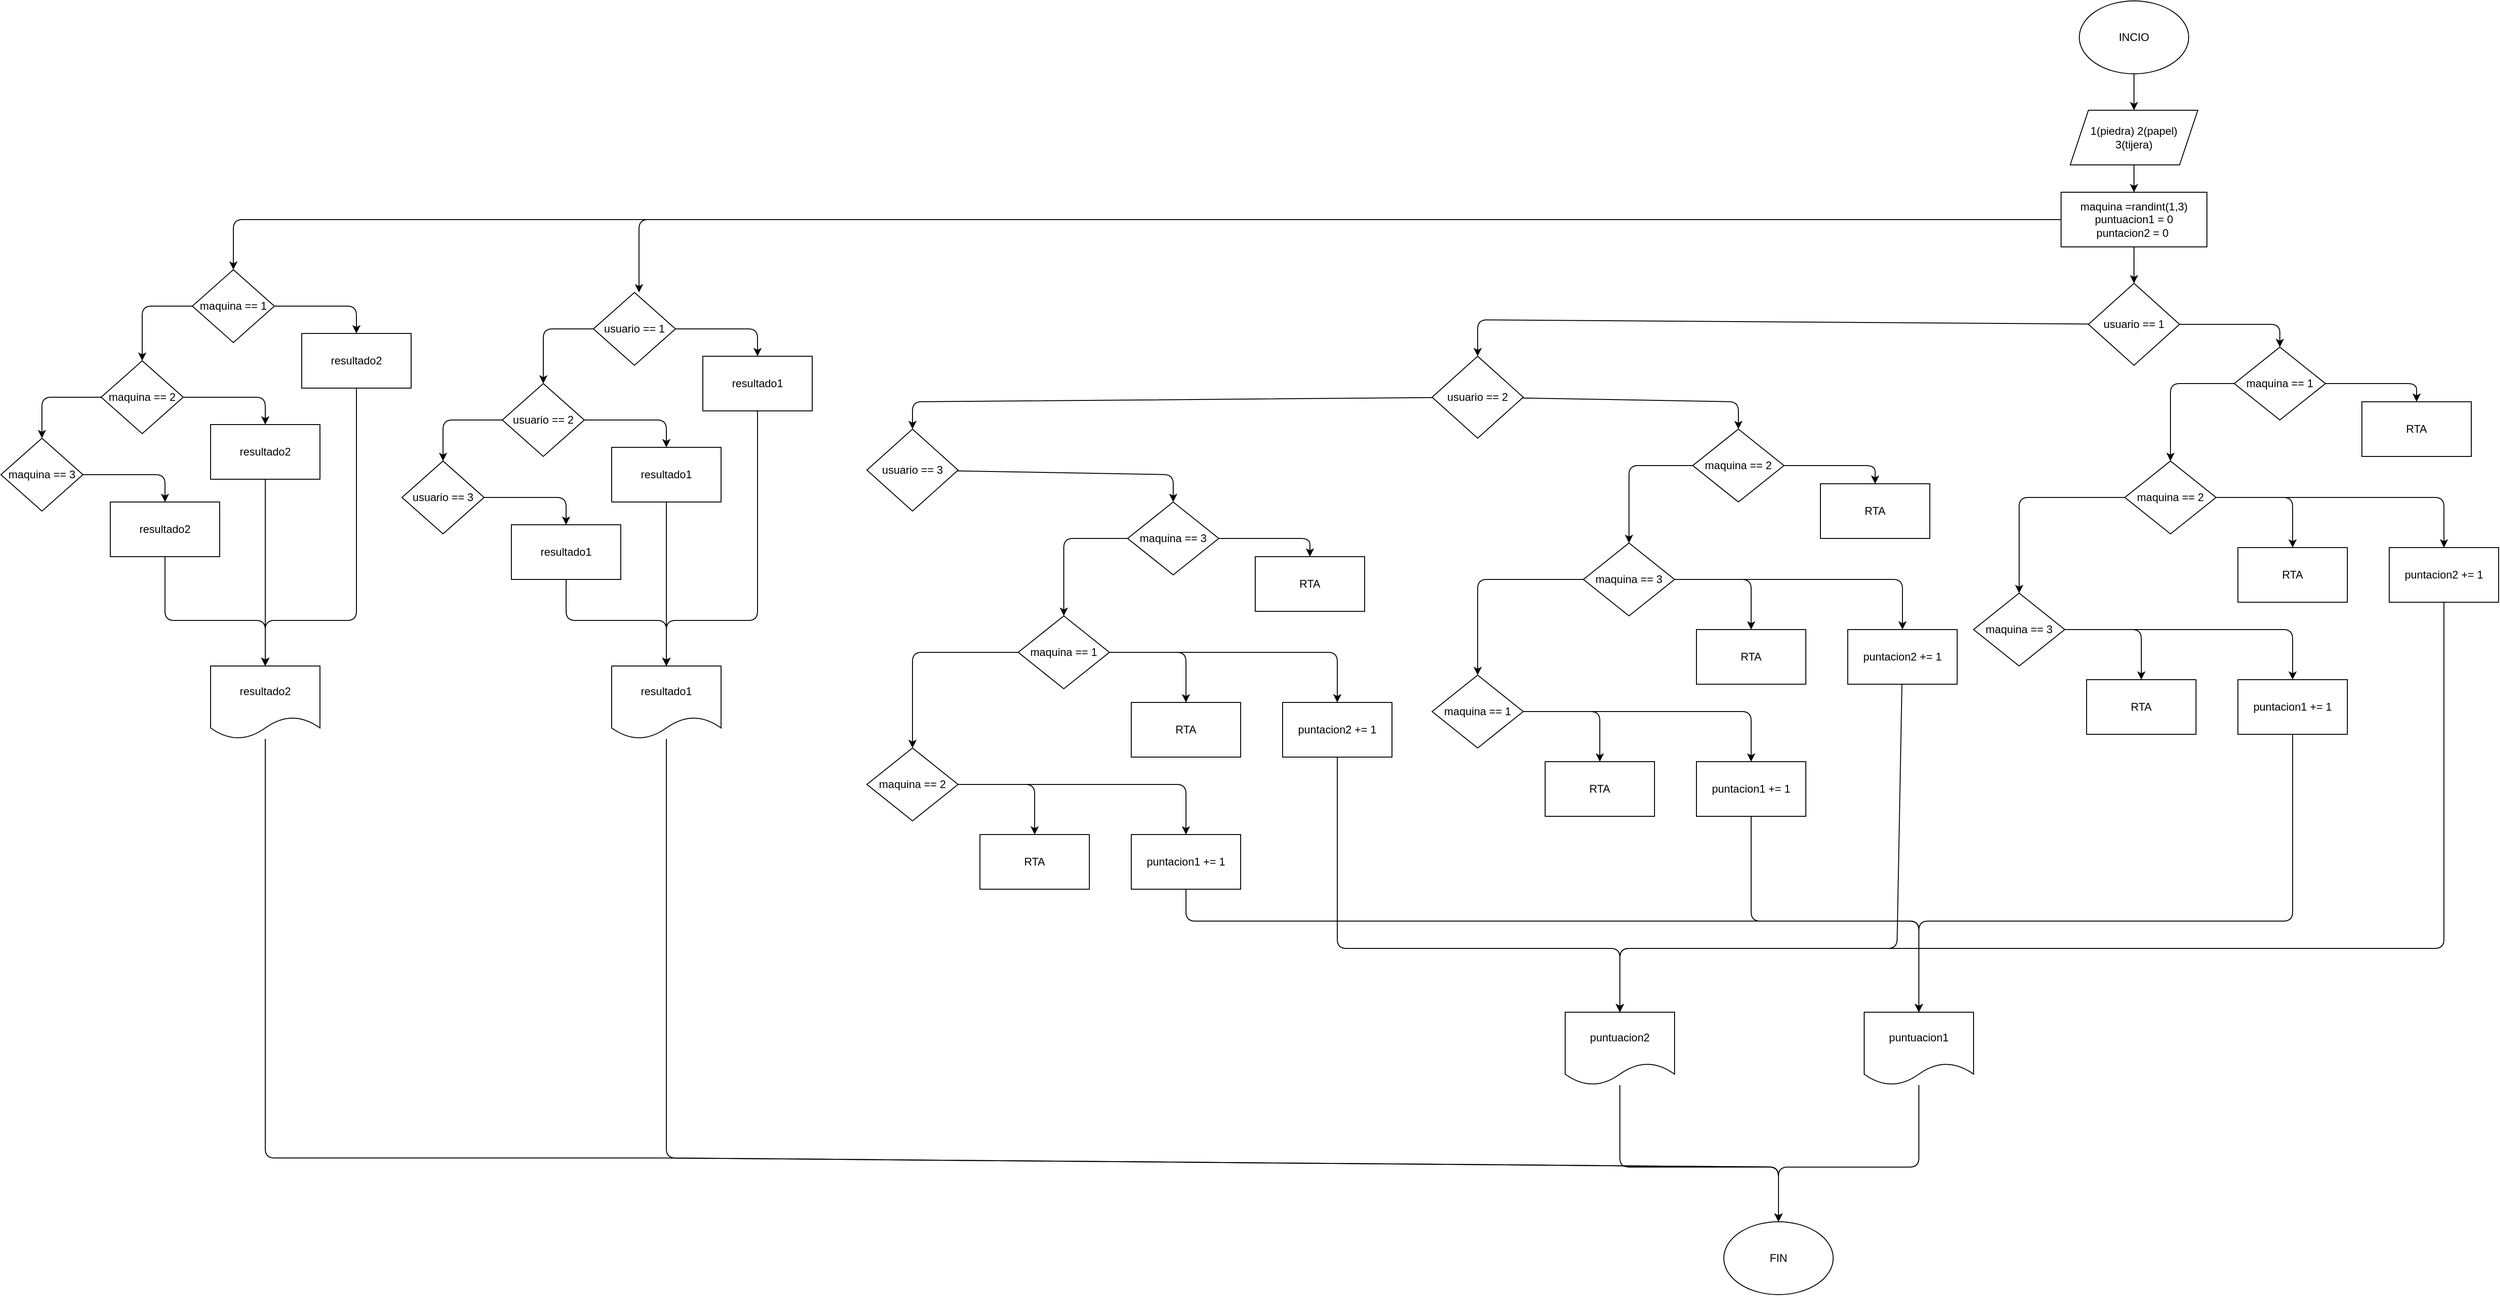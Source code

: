 <mxfile>
    <diagram id="rNxZv9pSfiDMrnD4xm6T" name="Página-1">
        <mxGraphModel dx="3521" dy="514" grid="1" gridSize="10" guides="1" tooltips="1" connect="1" arrows="1" fold="1" page="1" pageScale="1" pageWidth="827" pageHeight="1169" math="0" shadow="0">
            <root>
                <mxCell id="0"/>
                <mxCell id="1" parent="0"/>
                <mxCell id="9" value="" style="edgeStyle=none;html=1;" parent="1" source="2" target="8" edge="1">
                    <mxGeometry relative="1" as="geometry"/>
                </mxCell>
                <mxCell id="2" value="INCIO" style="ellipse;whiteSpace=wrap;html=1;" parent="1" vertex="1">
                    <mxGeometry x="380" y="40" width="120" height="80" as="geometry"/>
                </mxCell>
                <mxCell id="11" value="" style="edgeStyle=none;html=1;" edge="1" parent="1" source="8" target="10">
                    <mxGeometry relative="1" as="geometry"/>
                </mxCell>
                <mxCell id="8" value="1(piedra) 2(papel)&lt;br&gt;3(tijera)" style="shape=parallelogram;perimeter=parallelogramPerimeter;whiteSpace=wrap;html=1;fixedSize=1;" parent="1" vertex="1">
                    <mxGeometry x="370" y="160" width="140" height="60" as="geometry"/>
                </mxCell>
                <mxCell id="13" value="" style="edgeStyle=none;html=1;" edge="1" parent="1" source="10" target="12">
                    <mxGeometry relative="1" as="geometry"/>
                </mxCell>
                <mxCell id="69" style="edgeStyle=none;html=1;" edge="1" parent="1" source="10">
                    <mxGeometry relative="1" as="geometry">
                        <mxPoint x="-1200" y="360" as="targetPoint"/>
                        <Array as="points">
                            <mxPoint x="-1200" y="280"/>
                        </Array>
                    </mxGeometry>
                </mxCell>
                <mxCell id="93" style="edgeStyle=none;html=1;entryX=0.5;entryY=0;entryDx=0;entryDy=0;" edge="1" parent="1" source="10" target="84">
                    <mxGeometry relative="1" as="geometry">
                        <Array as="points">
                            <mxPoint x="-1645" y="280"/>
                        </Array>
                    </mxGeometry>
                </mxCell>
                <mxCell id="10" value="maquina =randint(1,3)&lt;br&gt;puntuacion1 = 0&lt;br&gt;puntacion2 = 0&amp;nbsp;" style="whiteSpace=wrap;html=1;" vertex="1" parent="1">
                    <mxGeometry x="360" y="250" width="160" height="60" as="geometry"/>
                </mxCell>
                <mxCell id="17" value="" style="edgeStyle=none;html=1;" edge="1" parent="1" source="12" target="16">
                    <mxGeometry relative="1" as="geometry">
                        <Array as="points">
                            <mxPoint x="600" y="395"/>
                        </Array>
                    </mxGeometry>
                </mxCell>
                <mxCell id="49" style="edgeStyle=none;html=1;entryX=0.5;entryY=0;entryDx=0;entryDy=0;" edge="1" parent="1" source="12" target="33">
                    <mxGeometry relative="1" as="geometry">
                        <Array as="points">
                            <mxPoint x="-280" y="390"/>
                        </Array>
                    </mxGeometry>
                </mxCell>
                <mxCell id="12" value="usuario == 1" style="rhombus;whiteSpace=wrap;html=1;" vertex="1" parent="1">
                    <mxGeometry x="390" y="350" width="100" height="90" as="geometry"/>
                </mxCell>
                <mxCell id="19" style="edgeStyle=none;html=1;entryX=0.5;entryY=0;entryDx=0;entryDy=0;" edge="1" parent="1" source="16" target="18">
                    <mxGeometry relative="1" as="geometry">
                        <Array as="points">
                            <mxPoint x="750" y="460"/>
                            <mxPoint x="750" y="480"/>
                        </Array>
                    </mxGeometry>
                </mxCell>
                <mxCell id="25" style="edgeStyle=none;html=1;entryX=0.5;entryY=0;entryDx=0;entryDy=0;" edge="1" parent="1" source="16" target="21">
                    <mxGeometry relative="1" as="geometry">
                        <Array as="points">
                            <mxPoint x="480" y="460"/>
                        </Array>
                    </mxGeometry>
                </mxCell>
                <mxCell id="16" value="maquina == 1" style="rhombus;whiteSpace=wrap;html=1;" vertex="1" parent="1">
                    <mxGeometry x="550" y="420" width="100" height="80" as="geometry"/>
                </mxCell>
                <mxCell id="18" value="RTA" style="rounded=0;whiteSpace=wrap;html=1;" vertex="1" parent="1">
                    <mxGeometry x="690" y="480" width="120" height="60" as="geometry"/>
                </mxCell>
                <mxCell id="20" style="edgeStyle=none;html=1;entryX=0.5;entryY=0;entryDx=0;entryDy=0;" edge="1" source="21" target="22" parent="1">
                    <mxGeometry relative="1" as="geometry">
                        <Array as="points">
                            <mxPoint x="614" y="585"/>
                        </Array>
                    </mxGeometry>
                </mxCell>
                <mxCell id="24" style="edgeStyle=none;html=1;entryX=0.5;entryY=0;entryDx=0;entryDy=0;" edge="1" parent="1" source="21" target="23">
                    <mxGeometry relative="1" as="geometry">
                        <Array as="points">
                            <mxPoint x="780" y="585"/>
                        </Array>
                    </mxGeometry>
                </mxCell>
                <mxCell id="31" style="edgeStyle=none;html=1;entryX=0.5;entryY=0;entryDx=0;entryDy=0;" edge="1" parent="1" source="21" target="28">
                    <mxGeometry relative="1" as="geometry">
                        <Array as="points">
                            <mxPoint x="314" y="585"/>
                        </Array>
                    </mxGeometry>
                </mxCell>
                <mxCell id="21" value="maquina == 2" style="rhombus;whiteSpace=wrap;html=1;" vertex="1" parent="1">
                    <mxGeometry x="430" y="545" width="100" height="80" as="geometry"/>
                </mxCell>
                <mxCell id="22" value="RTA" style="rounded=0;whiteSpace=wrap;html=1;" vertex="1" parent="1">
                    <mxGeometry x="554" y="640" width="120" height="60" as="geometry"/>
                </mxCell>
                <mxCell id="103" style="edgeStyle=none;html=1;entryX=0.5;entryY=0;entryDx=0;entryDy=0;" edge="1" parent="1" source="23" target="96">
                    <mxGeometry relative="1" as="geometry">
                        <Array as="points">
                            <mxPoint x="780" y="1080"/>
                            <mxPoint x="-124" y="1080"/>
                        </Array>
                    </mxGeometry>
                </mxCell>
                <mxCell id="23" value="puntacion2 += 1" style="rounded=0;whiteSpace=wrap;html=1;" vertex="1" parent="1">
                    <mxGeometry x="720" y="640" width="120" height="60" as="geometry"/>
                </mxCell>
                <mxCell id="26" style="edgeStyle=none;html=1;entryX=0.5;entryY=0;entryDx=0;entryDy=0;" edge="1" source="28" target="29" parent="1">
                    <mxGeometry relative="1" as="geometry">
                        <Array as="points">
                            <mxPoint x="448" y="730"/>
                        </Array>
                    </mxGeometry>
                </mxCell>
                <mxCell id="27" style="edgeStyle=none;html=1;entryX=0.5;entryY=0;entryDx=0;entryDy=0;" edge="1" source="28" target="30" parent="1">
                    <mxGeometry relative="1" as="geometry">
                        <Array as="points">
                            <mxPoint x="614" y="730"/>
                        </Array>
                    </mxGeometry>
                </mxCell>
                <mxCell id="28" value="maquina == 3" style="rhombus;whiteSpace=wrap;html=1;" vertex="1" parent="1">
                    <mxGeometry x="264" y="690" width="100" height="80" as="geometry"/>
                </mxCell>
                <mxCell id="29" value="RTA" style="rounded=0;whiteSpace=wrap;html=1;" vertex="1" parent="1">
                    <mxGeometry x="388" y="785" width="120" height="60" as="geometry"/>
                </mxCell>
                <mxCell id="97" style="edgeStyle=none;html=1;entryX=0.5;entryY=0;entryDx=0;entryDy=0;" edge="1" parent="1" source="30" target="95">
                    <mxGeometry relative="1" as="geometry">
                        <Array as="points">
                            <mxPoint x="614" y="1050"/>
                            <mxPoint x="204" y="1050"/>
                        </Array>
                    </mxGeometry>
                </mxCell>
                <mxCell id="30" value="puntacion1 += 1" style="rounded=0;whiteSpace=wrap;html=1;" vertex="1" parent="1">
                    <mxGeometry x="554" y="785" width="120" height="60" as="geometry"/>
                </mxCell>
                <mxCell id="50" style="edgeStyle=none;html=1;entryX=0.5;entryY=0;entryDx=0;entryDy=0;" edge="1" parent="1" source="33" target="36">
                    <mxGeometry relative="1" as="geometry">
                        <Array as="points">
                            <mxPoint x="6" y="480"/>
                        </Array>
                    </mxGeometry>
                </mxCell>
                <mxCell id="68" style="edgeStyle=none;html=1;entryX=0.5;entryY=0;entryDx=0;entryDy=0;" edge="1" parent="1" source="33" target="52">
                    <mxGeometry relative="1" as="geometry">
                        <Array as="points">
                            <mxPoint x="-900" y="480"/>
                        </Array>
                    </mxGeometry>
                </mxCell>
                <mxCell id="33" value="usuario == 2" style="rhombus;whiteSpace=wrap;html=1;" vertex="1" parent="1">
                    <mxGeometry x="-330" y="430" width="100" height="90" as="geometry"/>
                </mxCell>
                <mxCell id="34" style="edgeStyle=none;html=1;entryX=0.5;entryY=0;entryDx=0;entryDy=0;" edge="1" source="36" target="37" parent="1">
                    <mxGeometry relative="1" as="geometry">
                        <Array as="points">
                            <mxPoint x="156" y="550"/>
                            <mxPoint x="156" y="570"/>
                        </Array>
                    </mxGeometry>
                </mxCell>
                <mxCell id="35" style="edgeStyle=none;html=1;entryX=0.5;entryY=0;entryDx=0;entryDy=0;" edge="1" source="36" target="41" parent="1">
                    <mxGeometry relative="1" as="geometry">
                        <Array as="points">
                            <mxPoint x="-114" y="550"/>
                        </Array>
                    </mxGeometry>
                </mxCell>
                <mxCell id="36" value="maquina == 2" style="rhombus;whiteSpace=wrap;html=1;" vertex="1" parent="1">
                    <mxGeometry x="-44" y="510" width="100" height="80" as="geometry"/>
                </mxCell>
                <mxCell id="37" value="RTA" style="rounded=0;whiteSpace=wrap;html=1;" vertex="1" parent="1">
                    <mxGeometry x="96" y="570" width="120" height="60" as="geometry"/>
                </mxCell>
                <mxCell id="38" style="edgeStyle=none;html=1;entryX=0.5;entryY=0;entryDx=0;entryDy=0;" edge="1" source="41" target="42" parent="1">
                    <mxGeometry relative="1" as="geometry">
                        <Array as="points">
                            <mxPoint x="20" y="675"/>
                        </Array>
                    </mxGeometry>
                </mxCell>
                <mxCell id="39" style="edgeStyle=none;html=1;entryX=0.5;entryY=0;entryDx=0;entryDy=0;" edge="1" source="41" target="43" parent="1">
                    <mxGeometry relative="1" as="geometry">
                        <Array as="points">
                            <mxPoint x="186" y="675"/>
                        </Array>
                    </mxGeometry>
                </mxCell>
                <mxCell id="40" style="edgeStyle=none;html=1;entryX=0.5;entryY=0;entryDx=0;entryDy=0;" edge="1" source="41" target="46" parent="1">
                    <mxGeometry relative="1" as="geometry">
                        <Array as="points">
                            <mxPoint x="-280" y="675"/>
                        </Array>
                    </mxGeometry>
                </mxCell>
                <mxCell id="41" value="maquina == 3" style="rhombus;whiteSpace=wrap;html=1;" vertex="1" parent="1">
                    <mxGeometry x="-164" y="635" width="100" height="80" as="geometry"/>
                </mxCell>
                <mxCell id="42" value="RTA" style="rounded=0;whiteSpace=wrap;html=1;" vertex="1" parent="1">
                    <mxGeometry x="-40" y="730" width="120" height="60" as="geometry"/>
                </mxCell>
                <mxCell id="102" style="edgeStyle=none;html=1;entryX=0.5;entryY=0;entryDx=0;entryDy=0;" edge="1" parent="1" source="43" target="96">
                    <mxGeometry relative="1" as="geometry">
                        <Array as="points">
                            <mxPoint x="180" y="1080"/>
                            <mxPoint x="-124" y="1080"/>
                        </Array>
                    </mxGeometry>
                </mxCell>
                <mxCell id="43" value="puntacion2 += 1" style="rounded=0;whiteSpace=wrap;html=1;" vertex="1" parent="1">
                    <mxGeometry x="126" y="730" width="120" height="60" as="geometry"/>
                </mxCell>
                <mxCell id="44" style="edgeStyle=none;html=1;entryX=0.5;entryY=0;entryDx=0;entryDy=0;" edge="1" source="46" target="47" parent="1">
                    <mxGeometry relative="1" as="geometry">
                        <Array as="points">
                            <mxPoint x="-146" y="820"/>
                        </Array>
                    </mxGeometry>
                </mxCell>
                <mxCell id="45" style="edgeStyle=none;html=1;entryX=0.5;entryY=0;entryDx=0;entryDy=0;" edge="1" source="46" target="48" parent="1">
                    <mxGeometry relative="1" as="geometry">
                        <Array as="points">
                            <mxPoint x="20" y="820"/>
                        </Array>
                    </mxGeometry>
                </mxCell>
                <mxCell id="46" value="maquina == 1" style="rhombus;whiteSpace=wrap;html=1;" vertex="1" parent="1">
                    <mxGeometry x="-330" y="780" width="100" height="80" as="geometry"/>
                </mxCell>
                <mxCell id="47" value="RTA" style="rounded=0;whiteSpace=wrap;html=1;" vertex="1" parent="1">
                    <mxGeometry x="-206" y="875" width="120" height="60" as="geometry"/>
                </mxCell>
                <mxCell id="98" style="edgeStyle=none;html=1;entryX=0.5;entryY=0;entryDx=0;entryDy=0;" edge="1" parent="1" source="48" target="95">
                    <mxGeometry relative="1" as="geometry">
                        <Array as="points">
                            <mxPoint x="20" y="1050"/>
                            <mxPoint x="204" y="1050"/>
                        </Array>
                    </mxGeometry>
                </mxCell>
                <mxCell id="48" value="puntacion1 += 1" style="rounded=0;whiteSpace=wrap;html=1;" vertex="1" parent="1">
                    <mxGeometry x="-40" y="875" width="120" height="60" as="geometry"/>
                </mxCell>
                <mxCell id="51" style="edgeStyle=none;html=1;entryX=0.5;entryY=0;entryDx=0;entryDy=0;" edge="1" source="52" target="55" parent="1">
                    <mxGeometry relative="1" as="geometry">
                        <Array as="points">
                            <mxPoint x="-614" y="560"/>
                        </Array>
                    </mxGeometry>
                </mxCell>
                <mxCell id="52" value="usuario == 3" style="rhombus;whiteSpace=wrap;html=1;" vertex="1" parent="1">
                    <mxGeometry x="-950" y="510" width="100" height="90" as="geometry"/>
                </mxCell>
                <mxCell id="53" style="edgeStyle=none;html=1;entryX=0.5;entryY=0;entryDx=0;entryDy=0;" edge="1" source="55" target="56" parent="1">
                    <mxGeometry relative="1" as="geometry">
                        <Array as="points">
                            <mxPoint x="-464" y="630"/>
                            <mxPoint x="-464" y="650"/>
                        </Array>
                    </mxGeometry>
                </mxCell>
                <mxCell id="54" style="edgeStyle=none;html=1;entryX=0.5;entryY=0;entryDx=0;entryDy=0;" edge="1" source="55" target="60" parent="1">
                    <mxGeometry relative="1" as="geometry">
                        <Array as="points">
                            <mxPoint x="-734" y="630"/>
                        </Array>
                    </mxGeometry>
                </mxCell>
                <mxCell id="55" value="maquina == 3" style="rhombus;whiteSpace=wrap;html=1;" vertex="1" parent="1">
                    <mxGeometry x="-664" y="590" width="100" height="80" as="geometry"/>
                </mxCell>
                <mxCell id="56" value="RTA" style="rounded=0;whiteSpace=wrap;html=1;" vertex="1" parent="1">
                    <mxGeometry x="-524" y="650" width="120" height="60" as="geometry"/>
                </mxCell>
                <mxCell id="57" style="edgeStyle=none;html=1;entryX=0.5;entryY=0;entryDx=0;entryDy=0;" edge="1" source="60" target="61" parent="1">
                    <mxGeometry relative="1" as="geometry">
                        <Array as="points">
                            <mxPoint x="-600" y="755"/>
                        </Array>
                    </mxGeometry>
                </mxCell>
                <mxCell id="58" style="edgeStyle=none;html=1;entryX=0.5;entryY=0;entryDx=0;entryDy=0;" edge="1" source="60" target="62" parent="1">
                    <mxGeometry relative="1" as="geometry">
                        <Array as="points">
                            <mxPoint x="-434" y="755"/>
                        </Array>
                    </mxGeometry>
                </mxCell>
                <mxCell id="59" style="edgeStyle=none;html=1;entryX=0.5;entryY=0;entryDx=0;entryDy=0;" edge="1" source="60" target="65" parent="1">
                    <mxGeometry relative="1" as="geometry">
                        <Array as="points">
                            <mxPoint x="-900" y="755"/>
                        </Array>
                    </mxGeometry>
                </mxCell>
                <mxCell id="60" value="maquina == 1" style="rhombus;whiteSpace=wrap;html=1;" vertex="1" parent="1">
                    <mxGeometry x="-784" y="715" width="100" height="80" as="geometry"/>
                </mxCell>
                <mxCell id="61" value="RTA" style="rounded=0;whiteSpace=wrap;html=1;" vertex="1" parent="1">
                    <mxGeometry x="-660" y="810" width="120" height="60" as="geometry"/>
                </mxCell>
                <mxCell id="100" style="edgeStyle=none;html=1;entryX=0.5;entryY=0;entryDx=0;entryDy=0;" edge="1" parent="1" source="62" target="96">
                    <mxGeometry relative="1" as="geometry">
                        <Array as="points">
                            <mxPoint x="-434" y="1080"/>
                            <mxPoint x="-124" y="1080"/>
                        </Array>
                    </mxGeometry>
                </mxCell>
                <mxCell id="62" value="puntacion2 += 1" style="rounded=0;whiteSpace=wrap;html=1;" vertex="1" parent="1">
                    <mxGeometry x="-494" y="810" width="120" height="60" as="geometry"/>
                </mxCell>
                <mxCell id="63" style="edgeStyle=none;html=1;entryX=0.5;entryY=0;entryDx=0;entryDy=0;" edge="1" source="65" target="66" parent="1">
                    <mxGeometry relative="1" as="geometry">
                        <Array as="points">
                            <mxPoint x="-766" y="900"/>
                        </Array>
                    </mxGeometry>
                </mxCell>
                <mxCell id="64" style="edgeStyle=none;html=1;entryX=0.5;entryY=0;entryDx=0;entryDy=0;" edge="1" source="65" target="67" parent="1">
                    <mxGeometry relative="1" as="geometry">
                        <Array as="points">
                            <mxPoint x="-600" y="900"/>
                        </Array>
                    </mxGeometry>
                </mxCell>
                <mxCell id="65" value="maquina == 2" style="rhombus;whiteSpace=wrap;html=1;" vertex="1" parent="1">
                    <mxGeometry x="-950" y="860" width="100" height="80" as="geometry"/>
                </mxCell>
                <mxCell id="66" value="RTA" style="rounded=0;whiteSpace=wrap;html=1;" vertex="1" parent="1">
                    <mxGeometry x="-826" y="955" width="120" height="60" as="geometry"/>
                </mxCell>
                <mxCell id="99" style="edgeStyle=none;html=1;entryX=0.5;entryY=0;entryDx=0;entryDy=0;" edge="1" parent="1" source="67" target="95">
                    <mxGeometry relative="1" as="geometry">
                        <Array as="points">
                            <mxPoint x="-600" y="1050"/>
                            <mxPoint x="204" y="1050"/>
                        </Array>
                    </mxGeometry>
                </mxCell>
                <mxCell id="67" value="puntacion1 += 1" style="rounded=0;whiteSpace=wrap;html=1;" vertex="1" parent="1">
                    <mxGeometry x="-660" y="955" width="120" height="60" as="geometry"/>
                </mxCell>
                <mxCell id="72" style="edgeStyle=none;html=1;entryX=0.5;entryY=0;entryDx=0;entryDy=0;" edge="1" parent="1" source="70" target="71">
                    <mxGeometry relative="1" as="geometry">
                        <Array as="points">
                            <mxPoint x="-1070" y="400"/>
                        </Array>
                    </mxGeometry>
                </mxCell>
                <mxCell id="80" style="edgeStyle=none;html=1;entryX=0.5;entryY=0;entryDx=0;entryDy=0;" edge="1" parent="1" source="70" target="74">
                    <mxGeometry relative="1" as="geometry">
                        <Array as="points">
                            <mxPoint x="-1305" y="400"/>
                        </Array>
                    </mxGeometry>
                </mxCell>
                <mxCell id="70" value="usuario == 1" style="rhombus;whiteSpace=wrap;html=1;" vertex="1" parent="1">
                    <mxGeometry x="-1250" y="360" width="90" height="80" as="geometry"/>
                </mxCell>
                <mxCell id="106" style="edgeStyle=none;html=1;entryX=0.5;entryY=0;entryDx=0;entryDy=0;" edge="1" parent="1" source="71" target="104">
                    <mxGeometry relative="1" as="geometry">
                        <Array as="points">
                            <mxPoint x="-1070" y="720"/>
                            <mxPoint x="-1170" y="720"/>
                        </Array>
                    </mxGeometry>
                </mxCell>
                <mxCell id="71" value="resultado1" style="rounded=0;whiteSpace=wrap;html=1;" vertex="1" parent="1">
                    <mxGeometry x="-1130" y="430" width="120" height="60" as="geometry"/>
                </mxCell>
                <mxCell id="73" style="edgeStyle=none;html=1;entryX=0.5;entryY=0;entryDx=0;entryDy=0;" edge="1" source="74" target="75" parent="1">
                    <mxGeometry relative="1" as="geometry">
                        <Array as="points">
                            <mxPoint x="-1170" y="500"/>
                        </Array>
                    </mxGeometry>
                </mxCell>
                <mxCell id="81" style="edgeStyle=none;html=1;entryX=0.5;entryY=0;entryDx=0;entryDy=0;" edge="1" parent="1" source="74" target="78">
                    <mxGeometry relative="1" as="geometry">
                        <Array as="points">
                            <mxPoint x="-1415" y="500"/>
                        </Array>
                    </mxGeometry>
                </mxCell>
                <mxCell id="74" value="usuario == 2" style="rhombus;whiteSpace=wrap;html=1;" vertex="1" parent="1">
                    <mxGeometry x="-1350" y="460" width="90" height="80" as="geometry"/>
                </mxCell>
                <mxCell id="107" style="edgeStyle=none;html=1;entryX=0.5;entryY=0;entryDx=0;entryDy=0;" edge="1" parent="1" source="75" target="104">
                    <mxGeometry relative="1" as="geometry"/>
                </mxCell>
                <mxCell id="75" value="resultado1" style="rounded=0;whiteSpace=wrap;html=1;" vertex="1" parent="1">
                    <mxGeometry x="-1230" y="530" width="120" height="60" as="geometry"/>
                </mxCell>
                <mxCell id="77" style="edgeStyle=none;html=1;entryX=0.5;entryY=0;entryDx=0;entryDy=0;" edge="1" source="78" target="79" parent="1">
                    <mxGeometry relative="1" as="geometry">
                        <Array as="points">
                            <mxPoint x="-1280" y="585"/>
                        </Array>
                    </mxGeometry>
                </mxCell>
                <mxCell id="78" value="usuario == 3" style="rhombus;whiteSpace=wrap;html=1;" vertex="1" parent="1">
                    <mxGeometry x="-1460" y="545" width="90" height="80" as="geometry"/>
                </mxCell>
                <mxCell id="108" style="edgeStyle=none;html=1;entryX=0.5;entryY=0;entryDx=0;entryDy=0;" edge="1" parent="1" source="79" target="104">
                    <mxGeometry relative="1" as="geometry">
                        <Array as="points">
                            <mxPoint x="-1280" y="720"/>
                            <mxPoint x="-1170" y="720"/>
                        </Array>
                    </mxGeometry>
                </mxCell>
                <mxCell id="79" value="resultado1" style="rounded=0;whiteSpace=wrap;html=1;" vertex="1" parent="1">
                    <mxGeometry x="-1340" y="615" width="120" height="60" as="geometry"/>
                </mxCell>
                <mxCell id="82" style="edgeStyle=none;html=1;entryX=0.5;entryY=0;entryDx=0;entryDy=0;" edge="1" source="84" target="85" parent="1">
                    <mxGeometry relative="1" as="geometry">
                        <Array as="points">
                            <mxPoint x="-1510" y="375"/>
                        </Array>
                    </mxGeometry>
                </mxCell>
                <mxCell id="83" style="edgeStyle=none;html=1;entryX=0.5;entryY=0;entryDx=0;entryDy=0;" edge="1" source="84" target="88" parent="1">
                    <mxGeometry relative="1" as="geometry">
                        <Array as="points">
                            <mxPoint x="-1745" y="375"/>
                        </Array>
                    </mxGeometry>
                </mxCell>
                <mxCell id="84" value="maquina == 1" style="rhombus;whiteSpace=wrap;html=1;" vertex="1" parent="1">
                    <mxGeometry x="-1690" y="335" width="90" height="80" as="geometry"/>
                </mxCell>
                <mxCell id="109" style="edgeStyle=none;html=1;entryX=0.5;entryY=0;entryDx=0;entryDy=0;" edge="1" parent="1" source="85" target="105">
                    <mxGeometry relative="1" as="geometry">
                        <Array as="points">
                            <mxPoint x="-1510" y="720"/>
                            <mxPoint x="-1610" y="720"/>
                        </Array>
                    </mxGeometry>
                </mxCell>
                <mxCell id="85" value="resultado2" style="rounded=0;whiteSpace=wrap;html=1;" vertex="1" parent="1">
                    <mxGeometry x="-1570" y="405" width="120" height="60" as="geometry"/>
                </mxCell>
                <mxCell id="86" style="edgeStyle=none;html=1;entryX=0.5;entryY=0;entryDx=0;entryDy=0;" edge="1" source="88" target="89" parent="1">
                    <mxGeometry relative="1" as="geometry">
                        <Array as="points">
                            <mxPoint x="-1610" y="475"/>
                        </Array>
                    </mxGeometry>
                </mxCell>
                <mxCell id="87" style="edgeStyle=none;html=1;entryX=0.5;entryY=0;entryDx=0;entryDy=0;" edge="1" source="88" target="91" parent="1">
                    <mxGeometry relative="1" as="geometry">
                        <Array as="points">
                            <mxPoint x="-1855" y="475"/>
                        </Array>
                    </mxGeometry>
                </mxCell>
                <mxCell id="88" value="maquina == 2" style="rhombus;whiteSpace=wrap;html=1;" vertex="1" parent="1">
                    <mxGeometry x="-1790" y="435" width="90" height="80" as="geometry"/>
                </mxCell>
                <mxCell id="110" style="edgeStyle=none;html=1;entryX=0.5;entryY=0;entryDx=0;entryDy=0;" edge="1" parent="1" source="89" target="105">
                    <mxGeometry relative="1" as="geometry"/>
                </mxCell>
                <mxCell id="89" value="resultado2" style="rounded=0;whiteSpace=wrap;html=1;" vertex="1" parent="1">
                    <mxGeometry x="-1670" y="505" width="120" height="60" as="geometry"/>
                </mxCell>
                <mxCell id="90" style="edgeStyle=none;html=1;entryX=0.5;entryY=0;entryDx=0;entryDy=0;" edge="1" source="91" target="92" parent="1">
                    <mxGeometry relative="1" as="geometry">
                        <Array as="points">
                            <mxPoint x="-1720" y="560"/>
                        </Array>
                    </mxGeometry>
                </mxCell>
                <mxCell id="91" value="maquina == 3" style="rhombus;whiteSpace=wrap;html=1;" vertex="1" parent="1">
                    <mxGeometry x="-1900" y="520" width="90" height="80" as="geometry"/>
                </mxCell>
                <mxCell id="112" style="edgeStyle=none;html=1;entryX=0.5;entryY=0;entryDx=0;entryDy=0;" edge="1" parent="1" source="92" target="105">
                    <mxGeometry relative="1" as="geometry">
                        <Array as="points">
                            <mxPoint x="-1720" y="720"/>
                            <mxPoint x="-1610" y="720"/>
                        </Array>
                    </mxGeometry>
                </mxCell>
                <mxCell id="92" value="resultado2" style="rounded=0;whiteSpace=wrap;html=1;" vertex="1" parent="1">
                    <mxGeometry x="-1780" y="590" width="120" height="60" as="geometry"/>
                </mxCell>
                <mxCell id="94" value="FIN" style="ellipse;whiteSpace=wrap;html=1;" vertex="1" parent="1">
                    <mxGeometry x="-10" y="1380" width="120" height="80" as="geometry"/>
                </mxCell>
                <mxCell id="113" style="edgeStyle=none;html=1;entryX=0.5;entryY=0;entryDx=0;entryDy=0;" edge="1" parent="1" source="95" target="94">
                    <mxGeometry relative="1" as="geometry">
                        <Array as="points">
                            <mxPoint x="204" y="1320"/>
                            <mxPoint x="50" y="1320"/>
                        </Array>
                    </mxGeometry>
                </mxCell>
                <mxCell id="95" value="puntuacion1" style="shape=document;whiteSpace=wrap;html=1;boundedLbl=1;" vertex="1" parent="1">
                    <mxGeometry x="144" y="1150" width="120" height="80" as="geometry"/>
                </mxCell>
                <mxCell id="114" style="edgeStyle=none;html=1;entryX=0.5;entryY=0;entryDx=0;entryDy=0;" edge="1" parent="1" source="96" target="94">
                    <mxGeometry relative="1" as="geometry">
                        <Array as="points">
                            <mxPoint x="-124" y="1320"/>
                            <mxPoint x="50" y="1320"/>
                        </Array>
                    </mxGeometry>
                </mxCell>
                <mxCell id="96" value="puntuacion2" style="shape=document;whiteSpace=wrap;html=1;boundedLbl=1;" vertex="1" parent="1">
                    <mxGeometry x="-184" y="1150" width="120" height="80" as="geometry"/>
                </mxCell>
                <mxCell id="115" style="edgeStyle=none;html=1;entryX=0.5;entryY=0;entryDx=0;entryDy=0;" edge="1" parent="1" source="104" target="94">
                    <mxGeometry relative="1" as="geometry">
                        <mxPoint x="51.25" y="1340" as="targetPoint"/>
                        <Array as="points">
                            <mxPoint x="-1170" y="1310"/>
                            <mxPoint x="50" y="1320"/>
                        </Array>
                    </mxGeometry>
                </mxCell>
                <mxCell id="104" value="resultado1" style="shape=document;whiteSpace=wrap;html=1;boundedLbl=1;" vertex="1" parent="1">
                    <mxGeometry x="-1230" y="770" width="120" height="80" as="geometry"/>
                </mxCell>
                <mxCell id="116" style="edgeStyle=none;html=1;entryX=0.5;entryY=0;entryDx=0;entryDy=0;" edge="1" parent="1" source="105" target="94">
                    <mxGeometry relative="1" as="geometry">
                        <Array as="points">
                            <mxPoint x="-1610" y="1220"/>
                            <mxPoint x="-1610" y="1310"/>
                            <mxPoint x="-1170" y="1310"/>
                            <mxPoint x="50" y="1320"/>
                        </Array>
                    </mxGeometry>
                </mxCell>
                <mxCell id="105" value="resultado2" style="shape=document;whiteSpace=wrap;html=1;boundedLbl=1;" vertex="1" parent="1">
                    <mxGeometry x="-1670" y="770" width="120" height="80" as="geometry"/>
                </mxCell>
            </root>
        </mxGraphModel>
    </diagram>
</mxfile>